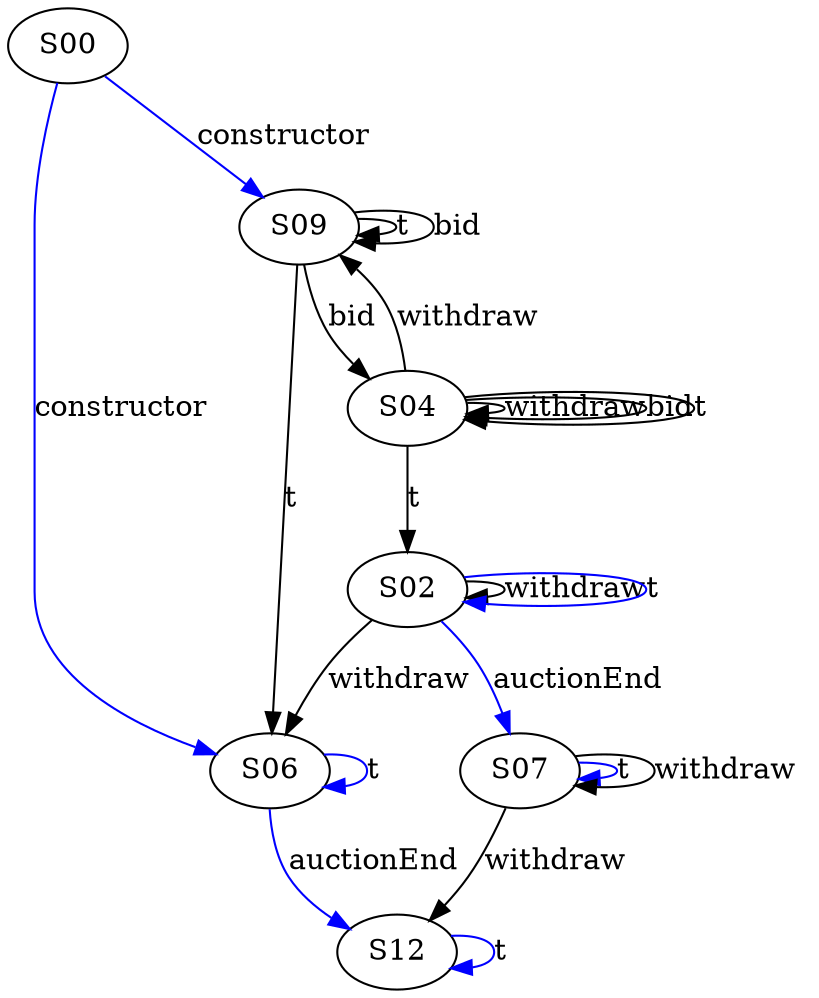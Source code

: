 digraph {

S07->S07 [label="t", style="", color="blue"]
S00->S06 [label="constructor", style="", color="blue"]
S00->S09 [label="constructor", style="", color="blue"]
S02->S02 [label="withdraw", style="", color="black"]
S02->S06 [label="withdraw", style="", color="black"]
S04->S04 [label="withdraw", style="", color="black"]
S04->S09 [label="withdraw", style="", color="black"]
S09->S06 [label="t", style="", color="black"]
S09->S09 [label="t", style="", color="black"]
S07->S07 [label="withdraw", style="", color="black"]
S07->S12 [label="withdraw", style="", color="black"]
S02->S07 [label="auctionEnd", style="", color="blue"]
S04->S04 [label="bid", style="", color="black"]
S12->S12 [label="t", style="", color="blue"]
S04->S02 [label="t", style="", color="black"]
S04->S04 [label="t", style="", color="black"]
S02->S02 [label="t", style="", color="blue"]
S09->S04 [label="bid", style="", color="black"]
S09->S09 [label="bid", style="", color="black"]
S06->S12 [label="auctionEnd", style="", color="blue"]
S06->S06 [label="t", style="", color="blue"]
}